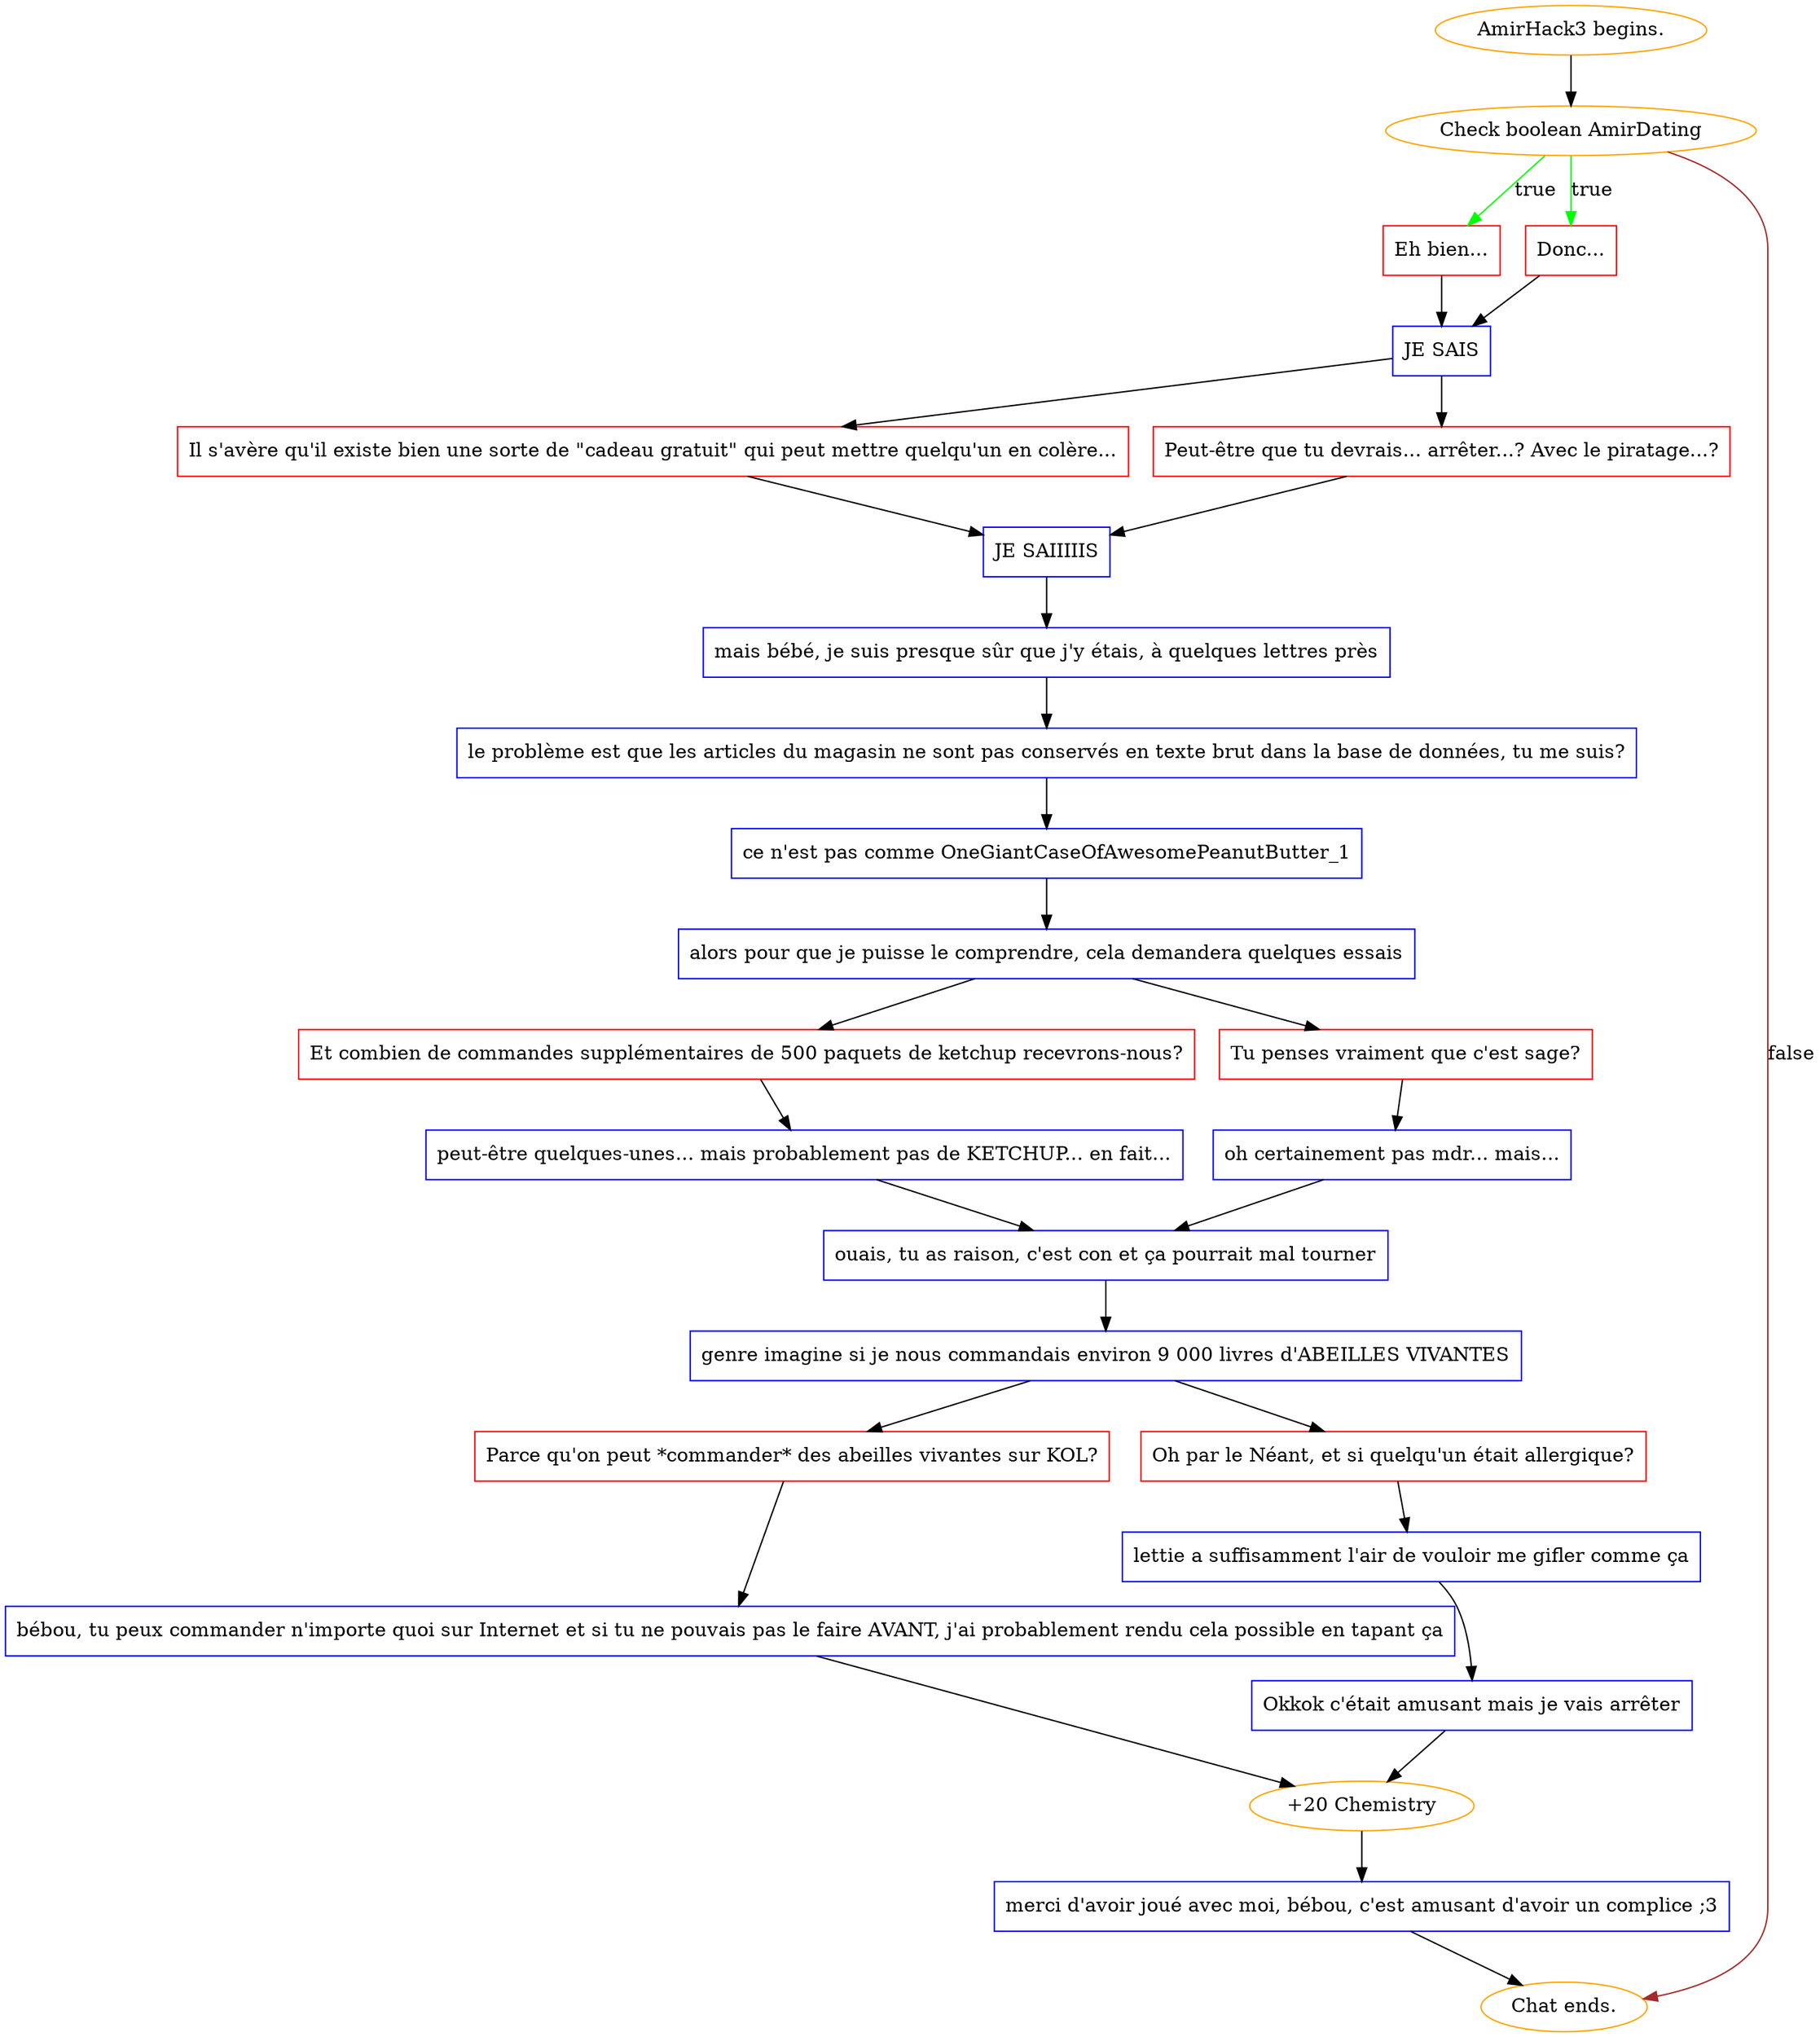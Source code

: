 digraph {
	"AmirHack3 begins." [color=orange];
		"AmirHack3 begins." -> j3626745351;
	j3626745351 [label="Check boolean AmirDating",color=orange];
		j3626745351 -> j878008930 [label=true,color=green];
		j3626745351 -> j528442754 [label=true,color=green];
		j3626745351 -> "Chat ends." [label=false,color=brown];
	j878008930 [label="Eh bien...",shape=box,color=red];
		j878008930 -> j3345305044;
	j528442754 [label="Donc...",shape=box,color=red];
		j528442754 -> j3345305044;
	"Chat ends." [color=orange];
	j3345305044 [label="JE SAIS",shape=box,color=blue];
		j3345305044 -> j679368443;
		j3345305044 -> j1561421301;
	j679368443 [label="Il s'avère qu'il existe bien une sorte de \"cadeau gratuit\" qui peut mettre quelqu'un en colère...",shape=box,color=red];
		j679368443 -> j1019940853;
	j1561421301 [label="Peut-être que tu devrais... arrêter...? Avec le piratage...?",shape=box,color=red];
		j1561421301 -> j1019940853;
	j1019940853 [label="JE SAIIIIIS",shape=box,color=blue];
		j1019940853 -> j673030359;
	j673030359 [label="mais bébé, je suis presque sûr que j'y étais, à quelques lettres près",shape=box,color=blue];
		j673030359 -> j684746251;
	j684746251 [label="le problème est que les articles du magasin ne sont pas conservés en texte brut dans la base de données, tu me suis?",shape=box,color=blue];
		j684746251 -> j3359939189;
	j3359939189 [label="ce n'est pas comme OneGiantCaseOfAwesomePeanutButter_1",shape=box,color=blue];
		j3359939189 -> j63529434;
	j63529434 [label="alors pour que je puisse le comprendre, cela demandera quelques essais",shape=box,color=blue];
		j63529434 -> j190568421;
		j63529434 -> j1244147619;
	j190568421 [label="Et combien de commandes supplémentaires de 500 paquets de ketchup recevrons-nous?",shape=box,color=red];
		j190568421 -> j1478952278;
	j1244147619 [label="Tu penses vraiment que c'est sage?",shape=box,color=red];
		j1244147619 -> j277909598;
	j1478952278 [label="peut-être quelques-unes... mais probablement pas de KETCHUP... en fait...",shape=box,color=blue];
		j1478952278 -> j3033935961;
	j277909598 [label="oh certainement pas mdr... mais...",shape=box,color=blue];
		j277909598 -> j3033935961;
	j3033935961 [label="ouais, tu as raison, c'est con et ça pourrait mal tourner",shape=box,color=blue];
		j3033935961 -> j3194438622;
	j3194438622 [label="genre imagine si je nous commandais environ 9 000 livres d'ABEILLES VIVANTES",shape=box,color=blue];
		j3194438622 -> j1286829439;
		j3194438622 -> j2019652992;
	j1286829439 [label="Parce qu'on peut *commander* des abeilles vivantes sur KOL?",shape=box,color=red];
		j1286829439 -> j3261574461;
	j2019652992 [label="Oh par le Néant, et si quelqu'un était allergique?",shape=box,color=red];
		j2019652992 -> j3534771605;
	j3261574461 [label="bébou, tu peux commander n'importe quoi sur Internet et si tu ne pouvais pas le faire AVANT, j'ai probablement rendu cela possible en tapant ça",shape=box,color=blue];
		j3261574461 -> j1550346095;
	j3534771605 [label="lettie a suffisamment l'air de vouloir me gifler comme ça",shape=box,color=blue];
		j3534771605 -> j1440355325;
	j1550346095 [label="+20 Chemistry",color=orange];
		j1550346095 -> j3978103437;
	j1440355325 [label="Okkok c'était amusant mais je vais arrêter",shape=box,color=blue];
		j1440355325 -> j1550346095;
	j3978103437 [label="merci d'avoir joué avec moi, bébou, c'est amusant d'avoir un complice ;3",shape=box,color=blue];
		j3978103437 -> "Chat ends.";
}